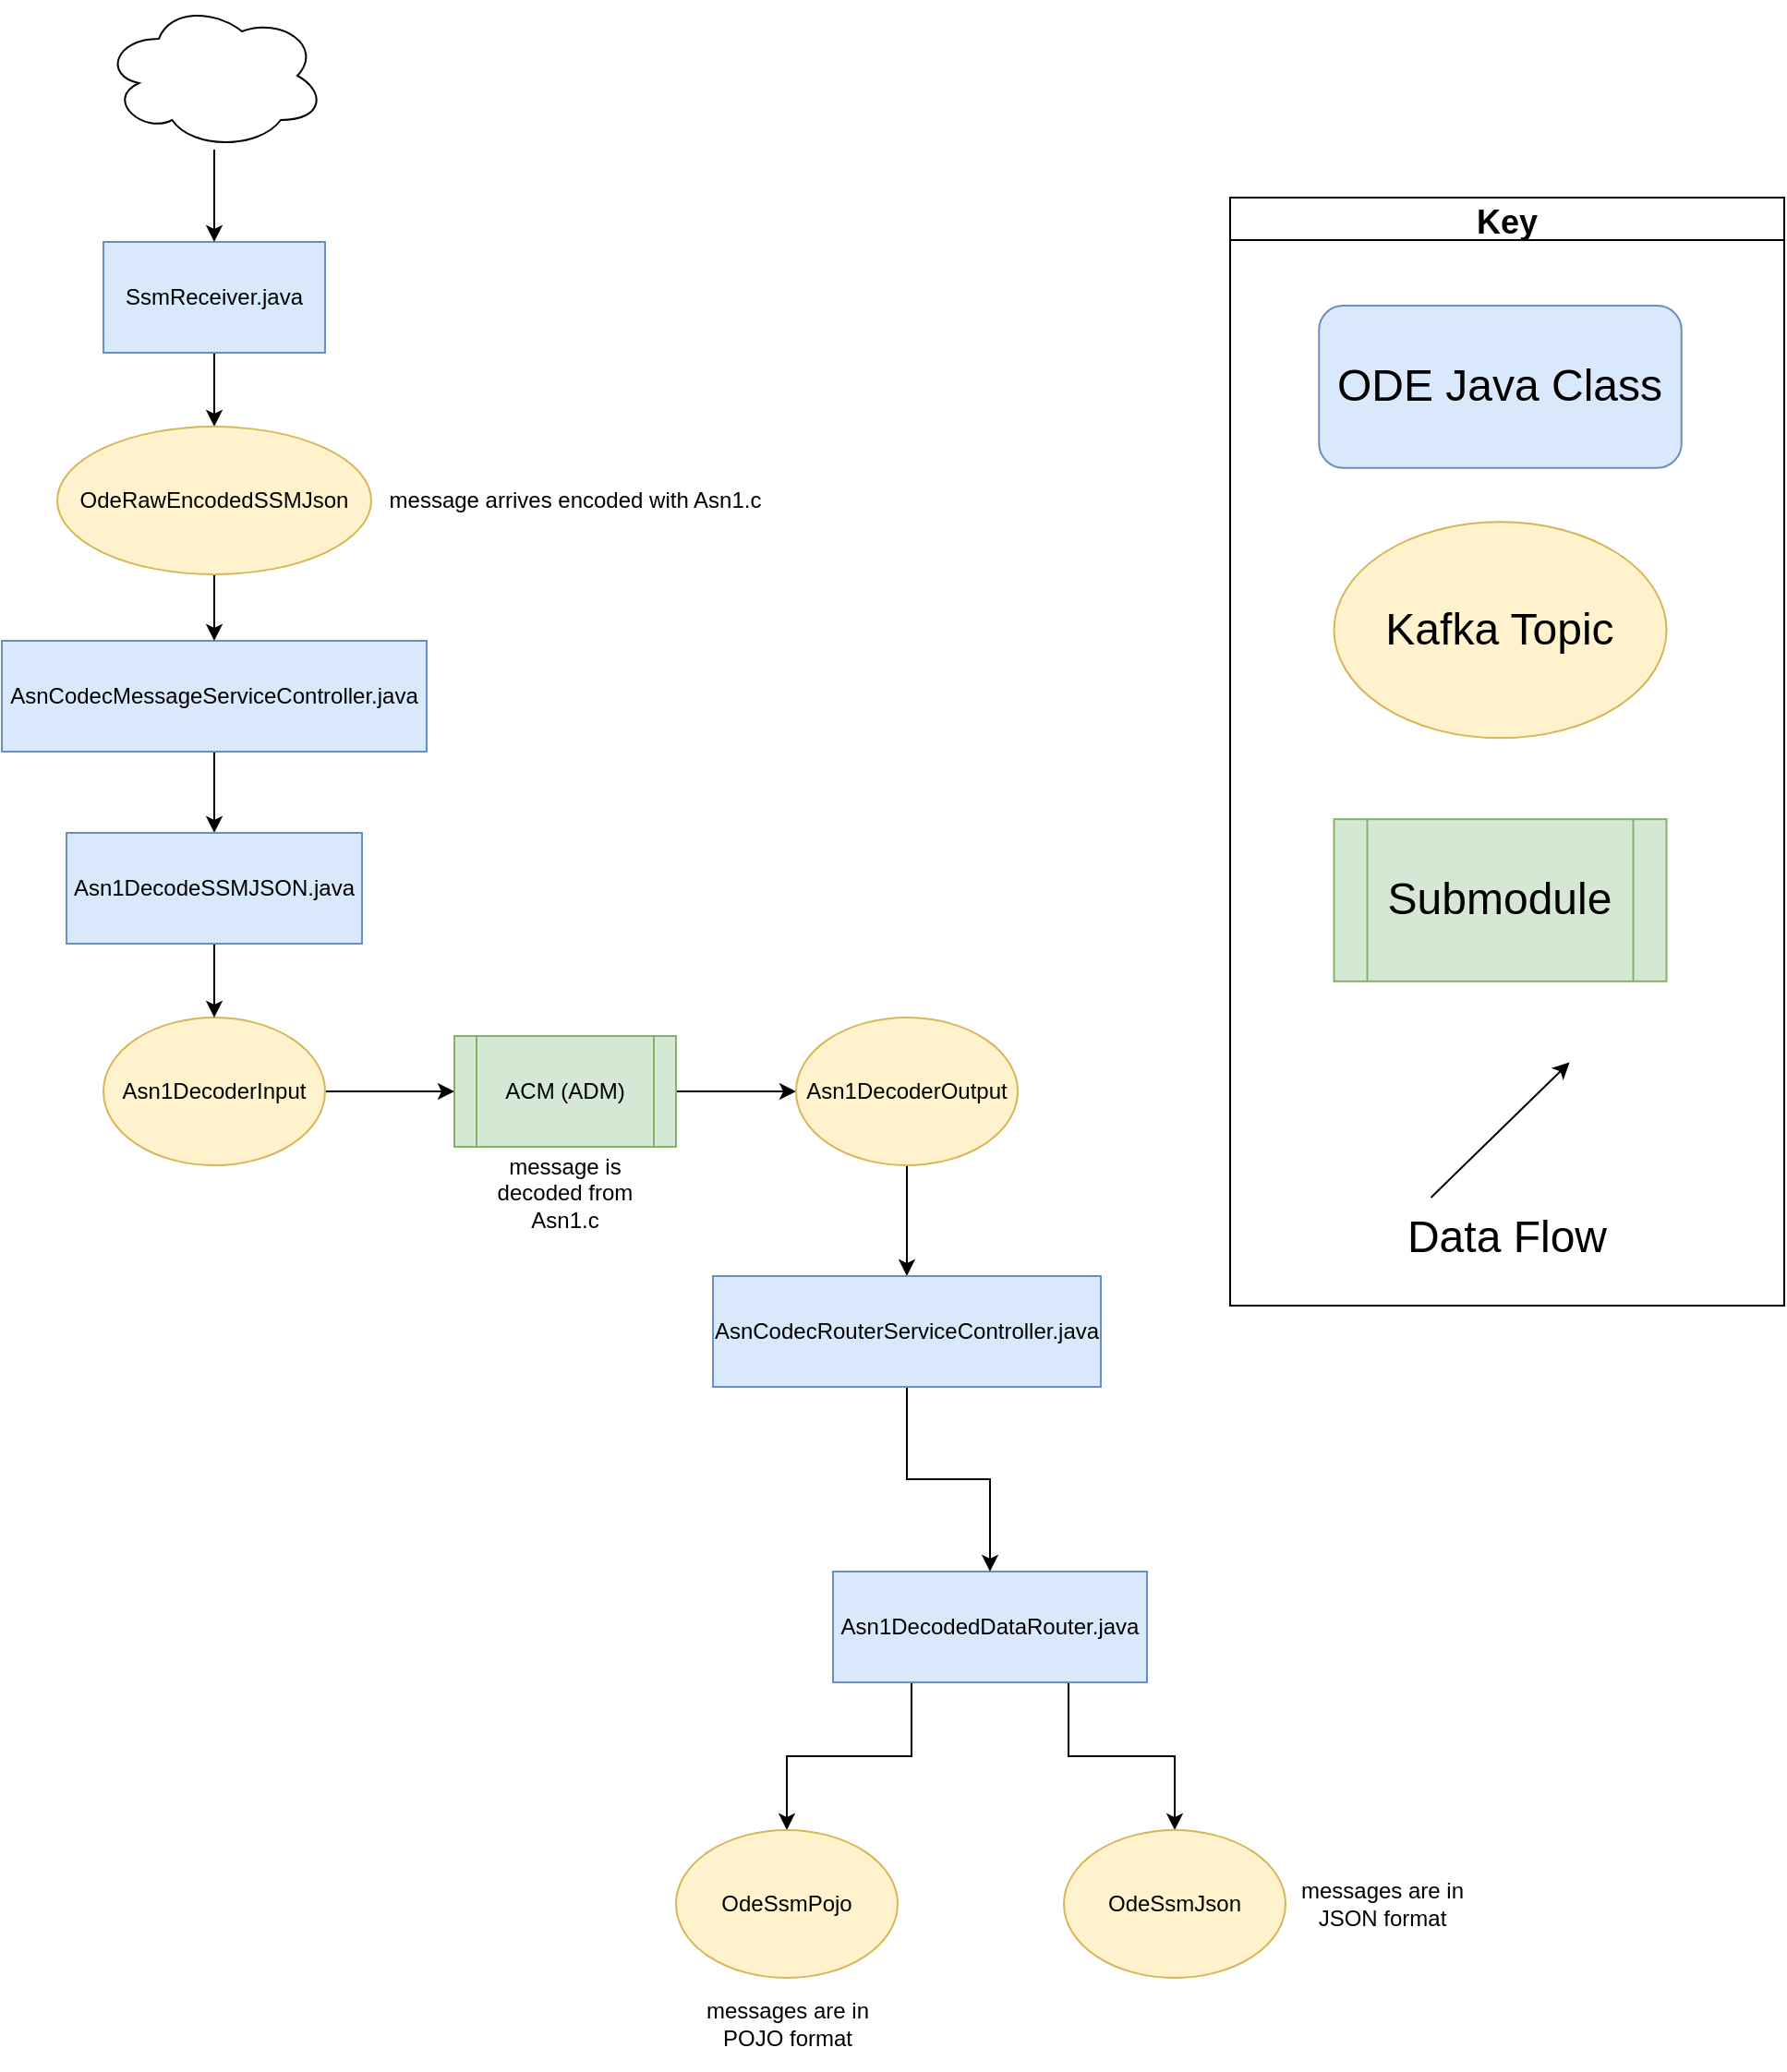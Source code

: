 <mxfile version="17.4.2" type="device"><diagram id="C5RBs43oDa-KdzZeNtuy" name="Page-1"><mxGraphModel dx="2105" dy="1818" grid="1" gridSize="10" guides="1" tooltips="1" connect="1" arrows="1" fold="1" page="1" pageScale="1" pageWidth="827" pageHeight="1169" math="0" shadow="0"><root><mxCell id="WIyWlLk6GJQsqaUBKTNV-0"/><mxCell id="WIyWlLk6GJQsqaUBKTNV-1" parent="WIyWlLk6GJQsqaUBKTNV-0"/><mxCell id="VzqX0gNSxUYhQbhme7EZ-2" style="edgeStyle=orthogonalEdgeStyle;rounded=0;orthogonalLoop=1;jettySize=auto;html=1;exitX=0.25;exitY=1;exitDx=0;exitDy=0;" parent="WIyWlLk6GJQsqaUBKTNV-1" source="8ujiRsxlkH-QBAE6qNTh-2" target="VzqX0gNSxUYhQbhme7EZ-0" edge="1"><mxGeometry relative="1" as="geometry"/></mxCell><mxCell id="VzqX0gNSxUYhQbhme7EZ-3" style="edgeStyle=orthogonalEdgeStyle;rounded=0;orthogonalLoop=1;jettySize=auto;html=1;exitX=0.75;exitY=1;exitDx=0;exitDy=0;" parent="WIyWlLk6GJQsqaUBKTNV-1" source="8ujiRsxlkH-QBAE6qNTh-2" target="VzqX0gNSxUYhQbhme7EZ-1" edge="1"><mxGeometry relative="1" as="geometry"/></mxCell><mxCell id="8ujiRsxlkH-QBAE6qNTh-2" value="Asn1DecodedDataRouter.java" style="rounded=0;whiteSpace=wrap;html=1;fillColor=#dae8fc;strokeColor=#6c8ebf;" parent="WIyWlLk6GJQsqaUBKTNV-1" vertex="1"><mxGeometry x="-35" y="-140" width="170" height="60" as="geometry"/></mxCell><mxCell id="gxxZRGfVhdAJ79STQYsQ-20" style="edgeStyle=orthogonalEdgeStyle;rounded=0;orthogonalLoop=1;jettySize=auto;html=1;entryX=0;entryY=0.5;entryDx=0;entryDy=0;" parent="WIyWlLk6GJQsqaUBKTNV-1" source="gxxZRGfVhdAJ79STQYsQ-5" target="gxxZRGfVhdAJ79STQYsQ-19" edge="1"><mxGeometry relative="1" as="geometry"/></mxCell><mxCell id="gxxZRGfVhdAJ79STQYsQ-5" value="ACM (ADM)" style="shape=process;whiteSpace=wrap;html=1;backgroundOutline=1;fillColor=#d5e8d4;strokeColor=#82b366;" parent="WIyWlLk6GJQsqaUBKTNV-1" vertex="1"><mxGeometry x="-240" y="-430" width="120" height="60" as="geometry"/></mxCell><mxCell id="_VHhroGQ1N4wH_tI7Nl9-2" style="edgeStyle=orthogonalEdgeStyle;rounded=0;orthogonalLoop=1;jettySize=auto;html=1;" parent="WIyWlLk6GJQsqaUBKTNV-1" source="gxxZRGfVhdAJ79STQYsQ-9" target="gxxZRGfVhdAJ79STQYsQ-62" edge="1"><mxGeometry relative="1" as="geometry"/></mxCell><mxCell id="gxxZRGfVhdAJ79STQYsQ-9" value="AsnCodecMessageServiceController.java" style="rounded=0;whiteSpace=wrap;html=1;fillColor=#dae8fc;strokeColor=#6c8ebf;" parent="WIyWlLk6GJQsqaUBKTNV-1" vertex="1"><mxGeometry x="-485" y="-644" width="230" height="60" as="geometry"/></mxCell><mxCell id="gxxZRGfVhdAJ79STQYsQ-18" style="edgeStyle=orthogonalEdgeStyle;rounded=0;orthogonalLoop=1;jettySize=auto;html=1;entryX=0;entryY=0.5;entryDx=0;entryDy=0;" parent="WIyWlLk6GJQsqaUBKTNV-1" source="gxxZRGfVhdAJ79STQYsQ-13" target="gxxZRGfVhdAJ79STQYsQ-5" edge="1"><mxGeometry relative="1" as="geometry"/></mxCell><mxCell id="gxxZRGfVhdAJ79STQYsQ-13" value="Asn1DecoderInput" style="ellipse;whiteSpace=wrap;html=1;fillColor=#fff2cc;strokeColor=#d6b656;" parent="WIyWlLk6GJQsqaUBKTNV-1" vertex="1"><mxGeometry x="-430" y="-440" width="120" height="80" as="geometry"/></mxCell><mxCell id="gxxZRGfVhdAJ79STQYsQ-116" style="edgeStyle=orthogonalEdgeStyle;rounded=0;orthogonalLoop=1;jettySize=auto;html=1;" parent="WIyWlLk6GJQsqaUBKTNV-1" source="gxxZRGfVhdAJ79STQYsQ-19" target="gxxZRGfVhdAJ79STQYsQ-105" edge="1"><mxGeometry relative="1" as="geometry"/></mxCell><mxCell id="gxxZRGfVhdAJ79STQYsQ-19" value="Asn1DecoderOutput" style="ellipse;whiteSpace=wrap;html=1;fillColor=#fff2cc;strokeColor=#d6b656;" parent="WIyWlLk6GJQsqaUBKTNV-1" vertex="1"><mxGeometry x="-55" y="-440" width="120" height="80" as="geometry"/></mxCell><mxCell id="gxxZRGfVhdAJ79STQYsQ-57" style="edgeStyle=orthogonalEdgeStyle;rounded=0;orthogonalLoop=1;jettySize=auto;html=1;entryX=0.5;entryY=0;entryDx=0;entryDy=0;" parent="WIyWlLk6GJQsqaUBKTNV-1" source="gxxZRGfVhdAJ79STQYsQ-58" target="gxxZRGfVhdAJ79STQYsQ-60" edge="1"><mxGeometry relative="1" as="geometry"/></mxCell><mxCell id="gxxZRGfVhdAJ79STQYsQ-58" value="SsmReceiver.java" style="rounded=0;whiteSpace=wrap;html=1;fillColor=#dae8fc;strokeColor=#6c8ebf;" parent="WIyWlLk6GJQsqaUBKTNV-1" vertex="1"><mxGeometry x="-430" y="-860" width="120" height="60" as="geometry"/></mxCell><mxCell id="_VHhroGQ1N4wH_tI7Nl9-1" style="edgeStyle=orthogonalEdgeStyle;rounded=0;orthogonalLoop=1;jettySize=auto;html=1;" parent="WIyWlLk6GJQsqaUBKTNV-1" source="gxxZRGfVhdAJ79STQYsQ-60" target="gxxZRGfVhdAJ79STQYsQ-9" edge="1"><mxGeometry relative="1" as="geometry"/></mxCell><mxCell id="gxxZRGfVhdAJ79STQYsQ-60" value="OdeRawEncodedSSMJson" style="ellipse;whiteSpace=wrap;html=1;fillColor=#fff2cc;strokeColor=#d6b656;" parent="WIyWlLk6GJQsqaUBKTNV-1" vertex="1"><mxGeometry x="-455" y="-760" width="170" height="80" as="geometry"/></mxCell><mxCell id="gxxZRGfVhdAJ79STQYsQ-65" style="edgeStyle=orthogonalEdgeStyle;rounded=0;orthogonalLoop=1;jettySize=auto;html=1;entryX=0.5;entryY=0;entryDx=0;entryDy=0;" parent="WIyWlLk6GJQsqaUBKTNV-1" source="gxxZRGfVhdAJ79STQYsQ-62" target="gxxZRGfVhdAJ79STQYsQ-13" edge="1"><mxGeometry relative="1" as="geometry"/></mxCell><mxCell id="gxxZRGfVhdAJ79STQYsQ-62" value="Asn1DecodeSSMJSON.java" style="rounded=0;whiteSpace=wrap;html=1;fillColor=#dae8fc;strokeColor=#6c8ebf;" parent="WIyWlLk6GJQsqaUBKTNV-1" vertex="1"><mxGeometry x="-450" y="-540" width="160" height="60" as="geometry"/></mxCell><mxCell id="gxxZRGfVhdAJ79STQYsQ-108" style="edgeStyle=orthogonalEdgeStyle;rounded=0;orthogonalLoop=1;jettySize=auto;html=1;entryX=0.5;entryY=0;entryDx=0;entryDy=0;exitX=0.5;exitY=1;exitDx=0;exitDy=0;" parent="WIyWlLk6GJQsqaUBKTNV-1" source="gxxZRGfVhdAJ79STQYsQ-105" target="8ujiRsxlkH-QBAE6qNTh-2" edge="1"><mxGeometry relative="1" as="geometry"/></mxCell><mxCell id="gxxZRGfVhdAJ79STQYsQ-105" value="AsnCodecRouterServiceController.java" style="rounded=0;whiteSpace=wrap;html=1;fillColor=#dae8fc;strokeColor=#6c8ebf;" parent="WIyWlLk6GJQsqaUBKTNV-1" vertex="1"><mxGeometry x="-100" y="-300" width="210" height="60" as="geometry"/></mxCell><mxCell id="_VHhroGQ1N4wH_tI7Nl9-0" style="edgeStyle=orthogonalEdgeStyle;rounded=0;orthogonalLoop=1;jettySize=auto;html=1;" parent="WIyWlLk6GJQsqaUBKTNV-1" source="jXXAGItoZEFWX7bIlFFn-11" target="gxxZRGfVhdAJ79STQYsQ-58" edge="1"><mxGeometry relative="1" as="geometry"/></mxCell><mxCell id="jXXAGItoZEFWX7bIlFFn-11" value="" style="ellipse;shape=cloud;whiteSpace=wrap;html=1;" parent="WIyWlLk6GJQsqaUBKTNV-1" vertex="1"><mxGeometry x="-430" y="-990" width="120" height="80" as="geometry"/></mxCell><mxCell id="_VHhroGQ1N4wH_tI7Nl9-4" value="" style="group" parent="WIyWlLk6GJQsqaUBKTNV-1" vertex="1" connectable="0"><mxGeometry x="180" y="-884" width="300" height="600" as="geometry"/></mxCell><mxCell id="_VHhroGQ1N4wH_tI7Nl9-5" value="&lt;font style=&quot;font-size: 24px&quot;&gt;Submodule&lt;/font&gt;" style="shape=process;whiteSpace=wrap;html=1;backgroundOutline=1;fillColor=#d5e8d4;strokeColor=#82b366;labelBackgroundColor=none;" parent="_VHhroGQ1N4wH_tI7Nl9-4" vertex="1"><mxGeometry x="56.25" y="336.585" width="180" height="87.805" as="geometry"/></mxCell><mxCell id="_VHhroGQ1N4wH_tI7Nl9-6" value="Key" style="swimlane;labelBackgroundColor=none;fontSize=18;" parent="_VHhroGQ1N4wH_tI7Nl9-4" vertex="1"><mxGeometry width="300.0" height="600" as="geometry"/></mxCell><mxCell id="_VHhroGQ1N4wH_tI7Nl9-8" value="" style="endArrow=classic;html=1;rounded=0;labelBackgroundColor=none;" parent="_VHhroGQ1N4wH_tI7Nl9-6" edge="1"><mxGeometry width="50" height="50" relative="1" as="geometry"><mxPoint x="108.75" y="541.463" as="sourcePoint"/><mxPoint x="183.75" y="468.293" as="targetPoint"/></mxGeometry></mxCell><mxCell id="_VHhroGQ1N4wH_tI7Nl9-9" value="&lt;font style=&quot;font-size: 24px&quot;&gt;Kafka Topic&lt;/font&gt;" style="ellipse;whiteSpace=wrap;html=1;fillColor=#fff2cc;strokeColor=#d6b656;labelBackgroundColor=none;" parent="_VHhroGQ1N4wH_tI7Nl9-6" vertex="1"><mxGeometry x="56.25" y="175.61" width="180" height="117.073" as="geometry"/></mxCell><mxCell id="_VHhroGQ1N4wH_tI7Nl9-10" value="&lt;font style=&quot;font-size: 24px&quot;&gt;ODE Java Class&lt;/font&gt;" style="rounded=1;whiteSpace=wrap;html=1;fillColor=#dae8fc;strokeColor=#6c8ebf;labelBackgroundColor=none;" parent="_VHhroGQ1N4wH_tI7Nl9-6" vertex="1"><mxGeometry x="48.13" y="58.54" width="196.25" height="87.8" as="geometry"/></mxCell><mxCell id="VzqX0gNSxUYhQbhme7EZ-0" value="OdeSsmPojo" style="ellipse;whiteSpace=wrap;html=1;fillColor=#fff2cc;strokeColor=#d6b656;" parent="WIyWlLk6GJQsqaUBKTNV-1" vertex="1"><mxGeometry x="-120" width="120" height="80" as="geometry"/></mxCell><mxCell id="VzqX0gNSxUYhQbhme7EZ-1" value="OdeSsmJson" style="ellipse;whiteSpace=wrap;html=1;fillColor=#fff2cc;strokeColor=#d6b656;" parent="WIyWlLk6GJQsqaUBKTNV-1" vertex="1"><mxGeometry x="90" width="120" height="80" as="geometry"/></mxCell><mxCell id="Ak_uoQ98FiocAXNaD4mG-0" value="message arrives encoded with Asn1.c" style="text;html=1;align=center;verticalAlign=middle;resizable=0;points=[];autosize=1;strokeColor=none;fillColor=none;" parent="WIyWlLk6GJQsqaUBKTNV-1" vertex="1"><mxGeometry x="-285" y="-730" width="220" height="20" as="geometry"/></mxCell><mxCell id="Ak_uoQ98FiocAXNaD4mG-1" value="message is decoded from Asn1.c" style="text;html=1;strokeColor=none;fillColor=none;align=center;verticalAlign=middle;whiteSpace=wrap;rounded=0;" parent="WIyWlLk6GJQsqaUBKTNV-1" vertex="1"><mxGeometry x="-235" y="-370" width="110" height="50" as="geometry"/></mxCell><mxCell id="Ak_uoQ98FiocAXNaD4mG-2" value="&lt;font style=&quot;font-size: 24px&quot;&gt;Data Flow&lt;/font&gt;" style="text;html=1;strokeColor=none;fillColor=none;align=center;verticalAlign=middle;whiteSpace=wrap;rounded=0;labelBackgroundColor=none;" parent="WIyWlLk6GJQsqaUBKTNV-1" vertex="1"><mxGeometry x="270" y="-342.54" width="120" height="43.9" as="geometry"/></mxCell><mxCell id="Ak_uoQ98FiocAXNaD4mG-3" value="messages are in JSON format" style="text;html=1;strokeColor=none;fillColor=none;align=center;verticalAlign=middle;whiteSpace=wrap;rounded=0;" parent="WIyWlLk6GJQsqaUBKTNV-1" vertex="1"><mxGeometry x="210" y="15" width="105" height="50" as="geometry"/></mxCell><mxCell id="Ak_uoQ98FiocAXNaD4mG-4" value="messages are in POJO format" style="text;html=1;strokeColor=none;fillColor=none;align=center;verticalAlign=middle;whiteSpace=wrap;rounded=0;" parent="WIyWlLk6GJQsqaUBKTNV-1" vertex="1"><mxGeometry x="-112.5" y="80" width="105" height="50" as="geometry"/></mxCell></root></mxGraphModel></diagram></mxfile>
